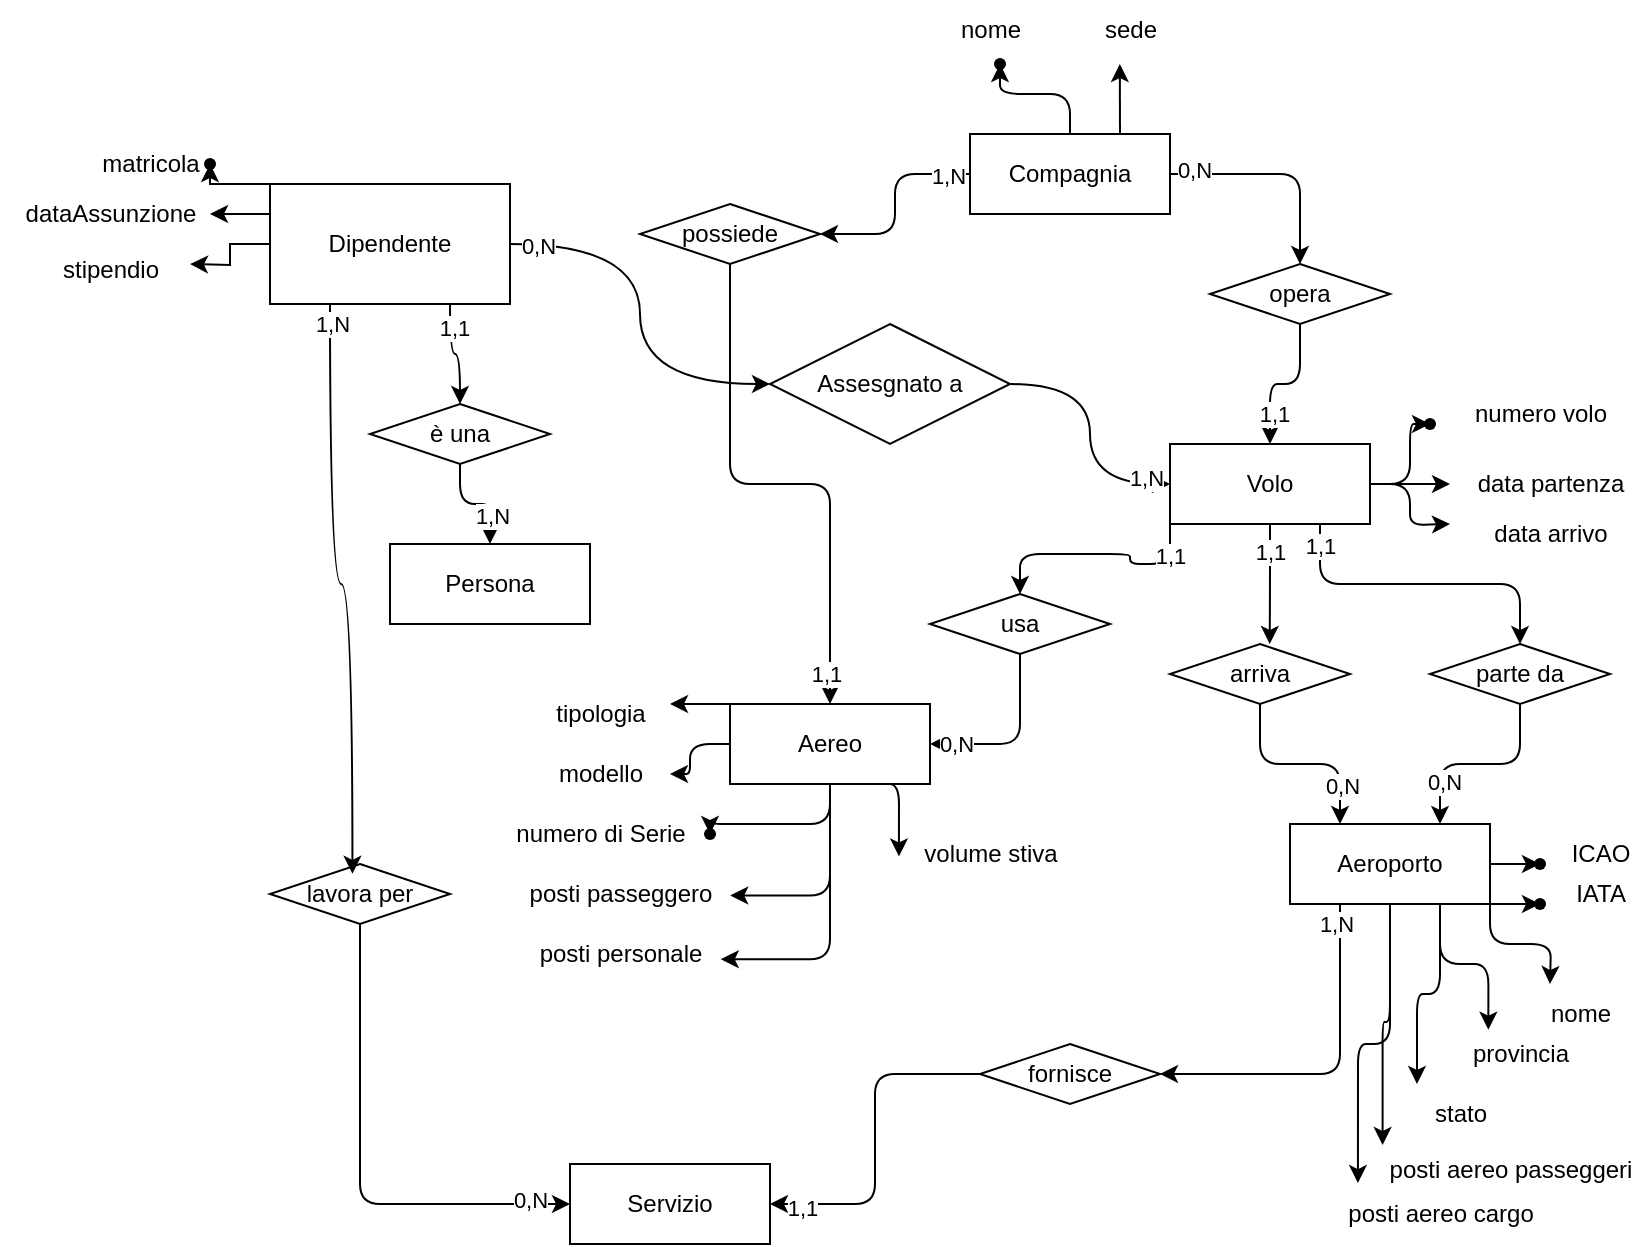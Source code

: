 <mxfile version="26.0.5">
  <diagram name="Page-1" id="iaQWgZgpfKYOMpCZVVXE">
    <mxGraphModel dx="791" dy="1135" grid="1" gridSize="10" guides="1" tooltips="1" connect="1" arrows="1" fold="1" page="1" pageScale="1" pageWidth="850" pageHeight="1100" math="0" shadow="0">
      <root>
        <mxCell id="0" />
        <mxCell id="1" parent="0" />
        <mxCell id="L_6wlZxrScbR34czPlgS-4" value="" style="edgeStyle=orthogonalEdgeStyle;rounded=0;orthogonalLoop=1;jettySize=auto;html=1;exitX=0;exitY=0;exitDx=0;exitDy=0;" edge="1" parent="1" source="L_6wlZxrScbR34czPlgS-1" target="L_6wlZxrScbR34czPlgS-3">
          <mxGeometry relative="1" as="geometry" />
        </mxCell>
        <mxCell id="L_6wlZxrScbR34czPlgS-7" style="edgeStyle=orthogonalEdgeStyle;rounded=0;orthogonalLoop=1;jettySize=auto;html=1;exitX=0;exitY=0.25;exitDx=0;exitDy=0;" edge="1" parent="1" source="L_6wlZxrScbR34czPlgS-1">
          <mxGeometry relative="1" as="geometry">
            <mxPoint x="120" y="345.238" as="targetPoint" />
          </mxGeometry>
        </mxCell>
        <mxCell id="L_6wlZxrScbR34czPlgS-9" style="edgeStyle=orthogonalEdgeStyle;rounded=0;orthogonalLoop=1;jettySize=auto;html=1;exitX=0;exitY=0.5;exitDx=0;exitDy=0;" edge="1" parent="1" source="L_6wlZxrScbR34czPlgS-1">
          <mxGeometry relative="1" as="geometry">
            <mxPoint x="110" y="370" as="targetPoint" />
          </mxGeometry>
        </mxCell>
        <mxCell id="L_6wlZxrScbR34czPlgS-12" style="edgeStyle=orthogonalEdgeStyle;rounded=0;orthogonalLoop=1;jettySize=auto;html=1;exitX=1;exitY=0.5;exitDx=0;exitDy=0;entryX=0;entryY=0.5;entryDx=0;entryDy=0;curved=1;" edge="1" parent="1" source="L_6wlZxrScbR34czPlgS-1" target="L_6wlZxrScbR34czPlgS-11">
          <mxGeometry relative="1" as="geometry" />
        </mxCell>
        <mxCell id="L_6wlZxrScbR34czPlgS-96" value="0,N" style="edgeLabel;html=1;align=center;verticalAlign=middle;resizable=0;points=[];" vertex="1" connectable="0" parent="L_6wlZxrScbR34czPlgS-12">
          <mxGeometry x="-0.866" y="-1" relative="1" as="geometry">
            <mxPoint as="offset" />
          </mxGeometry>
        </mxCell>
        <mxCell id="L_6wlZxrScbR34czPlgS-28" style="edgeStyle=orthogonalEdgeStyle;rounded=0;orthogonalLoop=1;jettySize=auto;html=1;exitX=0.75;exitY=1;exitDx=0;exitDy=0;entryX=0.5;entryY=0;entryDx=0;entryDy=0;curved=1;" edge="1" parent="1" source="L_6wlZxrScbR34czPlgS-1" target="L_6wlZxrScbR34czPlgS-27">
          <mxGeometry relative="1" as="geometry" />
        </mxCell>
        <mxCell id="L_6wlZxrScbR34czPlgS-94" value="1,1" style="edgeLabel;html=1;align=center;verticalAlign=middle;resizable=0;points=[];" vertex="1" connectable="0" parent="L_6wlZxrScbR34czPlgS-28">
          <mxGeometry x="-0.59" y="2" relative="1" as="geometry">
            <mxPoint as="offset" />
          </mxGeometry>
        </mxCell>
        <mxCell id="L_6wlZxrScbR34czPlgS-1" value="Dipendente" style="rounded=0;whiteSpace=wrap;html=1;" vertex="1" parent="1">
          <mxGeometry x="150" y="330" width="120" height="60" as="geometry" />
        </mxCell>
        <mxCell id="L_6wlZxrScbR34czPlgS-3" value="" style="shape=waypoint;sketch=0;size=6;pointerEvents=1;points=[];fillColor=default;resizable=0;rotatable=0;perimeter=centerPerimeter;snapToPoint=1;rounded=0;" vertex="1" parent="1">
          <mxGeometry x="110" y="310" width="20" height="20" as="geometry" />
        </mxCell>
        <mxCell id="L_6wlZxrScbR34czPlgS-5" value="matricola" style="text;html=1;align=center;verticalAlign=middle;resizable=0;points=[];autosize=1;strokeColor=none;fillColor=none;rounded=0;" vertex="1" parent="1">
          <mxGeometry x="55" y="305" width="70" height="30" as="geometry" />
        </mxCell>
        <mxCell id="L_6wlZxrScbR34czPlgS-8" value="dataAssunzione" style="text;html=1;align=center;verticalAlign=middle;resizable=0;points=[];autosize=1;strokeColor=none;fillColor=none;rounded=0;" vertex="1" parent="1">
          <mxGeometry x="15" y="330" width="110" height="30" as="geometry" />
        </mxCell>
        <mxCell id="L_6wlZxrScbR34czPlgS-10" value="stipendio" style="text;html=1;align=center;verticalAlign=middle;resizable=0;points=[];autosize=1;strokeColor=none;fillColor=none;rounded=0;" vertex="1" parent="1">
          <mxGeometry x="35" y="358" width="70" height="30" as="geometry" />
        </mxCell>
        <mxCell id="L_6wlZxrScbR34czPlgS-14" style="edgeStyle=orthogonalEdgeStyle;rounded=0;orthogonalLoop=1;jettySize=auto;html=1;exitX=1;exitY=0.5;exitDx=0;exitDy=0;entryX=0;entryY=0.5;entryDx=0;entryDy=0;curved=1;" edge="1" parent="1" source="L_6wlZxrScbR34czPlgS-11" target="L_6wlZxrScbR34czPlgS-13">
          <mxGeometry relative="1" as="geometry" />
        </mxCell>
        <mxCell id="L_6wlZxrScbR34czPlgS-97" value="1,N" style="edgeLabel;html=1;align=center;verticalAlign=middle;resizable=0;points=[];" vertex="1" connectable="0" parent="L_6wlZxrScbR34czPlgS-14">
          <mxGeometry x="0.807" y="3" relative="1" as="geometry">
            <mxPoint as="offset" />
          </mxGeometry>
        </mxCell>
        <mxCell id="L_6wlZxrScbR34czPlgS-11" value="Assesgnato a " style="shape=rhombus;perimeter=rhombusPerimeter;whiteSpace=wrap;html=1;align=center;rounded=0;" vertex="1" parent="1">
          <mxGeometry x="400" y="400" width="120" height="60" as="geometry" />
        </mxCell>
        <mxCell id="L_6wlZxrScbR34czPlgS-36" style="edgeStyle=orthogonalEdgeStyle;orthogonalLoop=1;jettySize=auto;html=1;exitX=0;exitY=1;exitDx=0;exitDy=0;entryX=0.5;entryY=0;entryDx=0;entryDy=0;" edge="1" parent="1" source="L_6wlZxrScbR34czPlgS-13" target="L_6wlZxrScbR34czPlgS-23">
          <mxGeometry relative="1" as="geometry" />
        </mxCell>
        <mxCell id="L_6wlZxrScbR34czPlgS-98" value="1,1" style="edgeLabel;html=1;align=center;verticalAlign=middle;resizable=0;points=[];" vertex="1" connectable="0" parent="L_6wlZxrScbR34czPlgS-36">
          <mxGeometry x="-0.731" relative="1" as="geometry">
            <mxPoint as="offset" />
          </mxGeometry>
        </mxCell>
        <mxCell id="L_6wlZxrScbR34czPlgS-41" style="edgeStyle=orthogonalEdgeStyle;orthogonalLoop=1;jettySize=auto;html=1;exitX=0.75;exitY=1;exitDx=0;exitDy=0;entryX=0.5;entryY=0;entryDx=0;entryDy=0;" edge="1" parent="1" source="L_6wlZxrScbR34czPlgS-13" target="L_6wlZxrScbR34czPlgS-21">
          <mxGeometry relative="1" as="geometry" />
        </mxCell>
        <mxCell id="L_6wlZxrScbR34czPlgS-104" value="&lt;div&gt;1,1&lt;/div&gt;" style="edgeLabel;html=1;align=center;verticalAlign=middle;resizable=0;points=[];" vertex="1" connectable="0" parent="L_6wlZxrScbR34czPlgS-41">
          <mxGeometry x="-0.87" relative="1" as="geometry">
            <mxPoint as="offset" />
          </mxGeometry>
        </mxCell>
        <mxCell id="L_6wlZxrScbR34czPlgS-53" value="" style="edgeStyle=orthogonalEdgeStyle;orthogonalLoop=1;jettySize=auto;html=1;" edge="1" parent="1" source="L_6wlZxrScbR34czPlgS-13" target="L_6wlZxrScbR34czPlgS-52">
          <mxGeometry relative="1" as="geometry" />
        </mxCell>
        <mxCell id="L_6wlZxrScbR34czPlgS-54" style="edgeStyle=orthogonalEdgeStyle;orthogonalLoop=1;jettySize=auto;html=1;exitX=1;exitY=0.5;exitDx=0;exitDy=0;" edge="1" parent="1" source="L_6wlZxrScbR34czPlgS-13">
          <mxGeometry relative="1" as="geometry">
            <mxPoint x="740" y="480" as="targetPoint" />
          </mxGeometry>
        </mxCell>
        <mxCell id="L_6wlZxrScbR34czPlgS-55" style="edgeStyle=orthogonalEdgeStyle;orthogonalLoop=1;jettySize=auto;html=1;exitX=1;exitY=0.5;exitDx=0;exitDy=0;" edge="1" parent="1" source="L_6wlZxrScbR34czPlgS-13">
          <mxGeometry relative="1" as="geometry">
            <mxPoint x="740" y="500" as="targetPoint" />
          </mxGeometry>
        </mxCell>
        <mxCell id="L_6wlZxrScbR34czPlgS-13" value="Volo" style="whiteSpace=wrap;html=1;align=center;rounded=0;" vertex="1" parent="1">
          <mxGeometry x="600" y="460" width="100" height="40" as="geometry" />
        </mxCell>
        <mxCell id="L_6wlZxrScbR34czPlgS-34" style="edgeStyle=orthogonalEdgeStyle;orthogonalLoop=1;jettySize=auto;html=1;exitX=0;exitY=0.5;exitDx=0;exitDy=0;entryX=1;entryY=0.5;entryDx=0;entryDy=0;" edge="1" parent="1" source="L_6wlZxrScbR34czPlgS-15" target="L_6wlZxrScbR34czPlgS-32">
          <mxGeometry relative="1" as="geometry" />
        </mxCell>
        <mxCell id="L_6wlZxrScbR34czPlgS-101" value="1,N" style="edgeLabel;html=1;align=center;verticalAlign=middle;resizable=0;points=[];" vertex="1" connectable="0" parent="L_6wlZxrScbR34czPlgS-34">
          <mxGeometry x="-0.793" y="1" relative="1" as="geometry">
            <mxPoint as="offset" />
          </mxGeometry>
        </mxCell>
        <mxCell id="L_6wlZxrScbR34czPlgS-42" style="edgeStyle=orthogonalEdgeStyle;orthogonalLoop=1;jettySize=auto;html=1;exitX=1;exitY=0.5;exitDx=0;exitDy=0;entryX=0.5;entryY=0;entryDx=0;entryDy=0;" edge="1" parent="1" source="L_6wlZxrScbR34czPlgS-15" target="L_6wlZxrScbR34czPlgS-25">
          <mxGeometry relative="1" as="geometry" />
        </mxCell>
        <mxCell id="L_6wlZxrScbR34czPlgS-103" value="&lt;div&gt;0,N&lt;/div&gt;" style="edgeLabel;html=1;align=center;verticalAlign=middle;resizable=0;points=[];" vertex="1" connectable="0" parent="L_6wlZxrScbR34czPlgS-42">
          <mxGeometry x="-0.792" y="2" relative="1" as="geometry">
            <mxPoint as="offset" />
          </mxGeometry>
        </mxCell>
        <mxCell id="L_6wlZxrScbR34czPlgS-48" value="" style="edgeStyle=orthogonalEdgeStyle;orthogonalLoop=1;jettySize=auto;html=1;" edge="1" parent="1" source="L_6wlZxrScbR34czPlgS-15" target="L_6wlZxrScbR34czPlgS-47">
          <mxGeometry relative="1" as="geometry" />
        </mxCell>
        <mxCell id="L_6wlZxrScbR34czPlgS-49" style="edgeStyle=orthogonalEdgeStyle;orthogonalLoop=1;jettySize=auto;html=1;exitX=0.75;exitY=0;exitDx=0;exitDy=0;" edge="1" parent="1" source="L_6wlZxrScbR34czPlgS-15">
          <mxGeometry relative="1" as="geometry">
            <mxPoint x="574.905" y="270" as="targetPoint" />
          </mxGeometry>
        </mxCell>
        <mxCell id="L_6wlZxrScbR34czPlgS-15" value="Compagnia" style="whiteSpace=wrap;html=1;align=center;rounded=0;" vertex="1" parent="1">
          <mxGeometry x="500" y="305" width="100" height="40" as="geometry" />
        </mxCell>
        <mxCell id="L_6wlZxrScbR34czPlgS-78" style="edgeStyle=orthogonalEdgeStyle;orthogonalLoop=1;jettySize=auto;html=1;exitX=0;exitY=0;exitDx=0;exitDy=0;" edge="1" parent="1" source="L_6wlZxrScbR34czPlgS-16">
          <mxGeometry relative="1" as="geometry">
            <mxPoint x="350" y="590" as="targetPoint" />
          </mxGeometry>
        </mxCell>
        <mxCell id="L_6wlZxrScbR34czPlgS-83" value="" style="edgeStyle=orthogonalEdgeStyle;orthogonalLoop=1;jettySize=auto;html=1;" edge="1" parent="1" source="L_6wlZxrScbR34czPlgS-16" target="L_6wlZxrScbR34czPlgS-82">
          <mxGeometry relative="1" as="geometry" />
        </mxCell>
        <mxCell id="L_6wlZxrScbR34czPlgS-88" value="" style="edgeStyle=orthogonalEdgeStyle;orthogonalLoop=1;jettySize=auto;html=1;" edge="1" parent="1" source="L_6wlZxrScbR34czPlgS-16" target="L_6wlZxrScbR34czPlgS-87">
          <mxGeometry relative="1" as="geometry" />
        </mxCell>
        <mxCell id="L_6wlZxrScbR34czPlgS-16" value="Aereo" style="whiteSpace=wrap;html=1;align=center;rounded=0;" vertex="1" parent="1">
          <mxGeometry x="380" y="590" width="100" height="40" as="geometry" />
        </mxCell>
        <mxCell id="L_6wlZxrScbR34czPlgS-44" style="edgeStyle=orthogonalEdgeStyle;orthogonalLoop=1;jettySize=auto;html=1;exitX=0.25;exitY=1;exitDx=0;exitDy=0;entryX=1;entryY=0.5;entryDx=0;entryDy=0;" edge="1" parent="1" source="L_6wlZxrScbR34czPlgS-17" target="L_6wlZxrScbR34czPlgS-24">
          <mxGeometry relative="1" as="geometry" />
        </mxCell>
        <mxCell id="L_6wlZxrScbR34czPlgS-108" value="1,N" style="edgeLabel;html=1;align=center;verticalAlign=middle;resizable=0;points=[];" vertex="1" connectable="0" parent="L_6wlZxrScbR34czPlgS-44">
          <mxGeometry x="-0.891" y="-2" relative="1" as="geometry">
            <mxPoint as="offset" />
          </mxGeometry>
        </mxCell>
        <mxCell id="L_6wlZxrScbR34czPlgS-60" value="" style="edgeStyle=orthogonalEdgeStyle;orthogonalLoop=1;jettySize=auto;html=1;" edge="1" parent="1" source="L_6wlZxrScbR34czPlgS-17" target="L_6wlZxrScbR34czPlgS-59">
          <mxGeometry relative="1" as="geometry" />
        </mxCell>
        <mxCell id="L_6wlZxrScbR34czPlgS-67" style="edgeStyle=orthogonalEdgeStyle;orthogonalLoop=1;jettySize=auto;html=1;exitX=1;exitY=1;exitDx=0;exitDy=0;" edge="1" parent="1" source="L_6wlZxrScbR34czPlgS-17">
          <mxGeometry relative="1" as="geometry">
            <mxPoint x="790" y="730" as="targetPoint" />
          </mxGeometry>
        </mxCell>
        <mxCell id="L_6wlZxrScbR34czPlgS-68" style="edgeStyle=orthogonalEdgeStyle;orthogonalLoop=1;jettySize=auto;html=1;exitX=0.75;exitY=1;exitDx=0;exitDy=0;entryX=0.274;entryY=0.095;entryDx=0;entryDy=0;entryPerimeter=0;" edge="1" parent="1" source="L_6wlZxrScbR34czPlgS-17" target="L_6wlZxrScbR34czPlgS-72">
          <mxGeometry relative="1" as="geometry">
            <mxPoint x="760" y="730" as="targetPoint" />
          </mxGeometry>
        </mxCell>
        <mxCell id="L_6wlZxrScbR34czPlgS-69" style="edgeStyle=orthogonalEdgeStyle;orthogonalLoop=1;jettySize=auto;html=1;exitX=0.5;exitY=1;exitDx=0;exitDy=0;entryX=0.045;entryY=0.083;entryDx=0;entryDy=0;entryPerimeter=0;" edge="1" parent="1" source="L_6wlZxrScbR34czPlgS-17" target="L_6wlZxrScbR34czPlgS-74">
          <mxGeometry relative="1" as="geometry">
            <mxPoint x="710.143" y="730" as="targetPoint" />
          </mxGeometry>
        </mxCell>
        <mxCell id="L_6wlZxrScbR34czPlgS-70" style="edgeStyle=orthogonalEdgeStyle;orthogonalLoop=1;jettySize=auto;html=1;exitX=0.75;exitY=1;exitDx=0;exitDy=0;entryX=0.07;entryY=0;entryDx=0;entryDy=0;entryPerimeter=0;" edge="1" parent="1" source="L_6wlZxrScbR34czPlgS-17" target="L_6wlZxrScbR34czPlgS-73">
          <mxGeometry relative="1" as="geometry">
            <mxPoint x="734.905" y="730" as="targetPoint" />
          </mxGeometry>
        </mxCell>
        <mxCell id="L_6wlZxrScbR34czPlgS-17" value="Aeroporto" style="whiteSpace=wrap;html=1;align=center;rounded=0;" vertex="1" parent="1">
          <mxGeometry x="660" y="650" width="100" height="40" as="geometry" />
        </mxCell>
        <mxCell id="L_6wlZxrScbR34czPlgS-18" value="Persona" style="whiteSpace=wrap;html=1;align=center;rounded=0;" vertex="1" parent="1">
          <mxGeometry x="210" y="510" width="100" height="40" as="geometry" />
        </mxCell>
        <mxCell id="L_6wlZxrScbR34czPlgS-20" value="Servizio" style="whiteSpace=wrap;html=1;align=center;rounded=0;" vertex="1" parent="1">
          <mxGeometry x="300" y="820" width="100" height="40" as="geometry" />
        </mxCell>
        <mxCell id="L_6wlZxrScbR34czPlgS-39" style="edgeStyle=orthogonalEdgeStyle;orthogonalLoop=1;jettySize=auto;html=1;exitX=0.5;exitY=1;exitDx=0;exitDy=0;entryX=0.75;entryY=0;entryDx=0;entryDy=0;" edge="1" parent="1" source="L_6wlZxrScbR34czPlgS-21" target="L_6wlZxrScbR34czPlgS-17">
          <mxGeometry relative="1" as="geometry" />
        </mxCell>
        <mxCell id="L_6wlZxrScbR34czPlgS-107" value="0,N" style="edgeLabel;html=1;align=center;verticalAlign=middle;resizable=0;points=[];" vertex="1" connectable="0" parent="L_6wlZxrScbR34czPlgS-39">
          <mxGeometry x="0.574" y="2" relative="1" as="geometry">
            <mxPoint as="offset" />
          </mxGeometry>
        </mxCell>
        <mxCell id="L_6wlZxrScbR34czPlgS-21" value="parte da" style="shape=rhombus;perimeter=rhombusPerimeter;whiteSpace=wrap;html=1;align=center;rounded=0;" vertex="1" parent="1">
          <mxGeometry x="730" y="560" width="90" height="30" as="geometry" />
        </mxCell>
        <mxCell id="L_6wlZxrScbR34czPlgS-38" style="edgeStyle=orthogonalEdgeStyle;orthogonalLoop=1;jettySize=auto;html=1;exitX=0.5;exitY=1;exitDx=0;exitDy=0;entryX=0.25;entryY=0;entryDx=0;entryDy=0;" edge="1" parent="1" source="L_6wlZxrScbR34czPlgS-22" target="L_6wlZxrScbR34czPlgS-17">
          <mxGeometry relative="1" as="geometry" />
        </mxCell>
        <mxCell id="L_6wlZxrScbR34czPlgS-106" value="0,N" style="edgeLabel;html=1;align=center;verticalAlign=middle;resizable=0;points=[];" vertex="1" connectable="0" parent="L_6wlZxrScbR34czPlgS-38">
          <mxGeometry x="0.62" y="1" relative="1" as="geometry">
            <mxPoint as="offset" />
          </mxGeometry>
        </mxCell>
        <mxCell id="L_6wlZxrScbR34czPlgS-22" value="arriva" style="shape=rhombus;perimeter=rhombusPerimeter;whiteSpace=wrap;html=1;align=center;rounded=0;" vertex="1" parent="1">
          <mxGeometry x="600" y="560" width="90" height="30" as="geometry" />
        </mxCell>
        <mxCell id="L_6wlZxrScbR34czPlgS-37" style="edgeStyle=orthogonalEdgeStyle;orthogonalLoop=1;jettySize=auto;html=1;exitX=0.5;exitY=1;exitDx=0;exitDy=0;entryX=1;entryY=0.5;entryDx=0;entryDy=0;" edge="1" parent="1" source="L_6wlZxrScbR34czPlgS-23" target="L_6wlZxrScbR34czPlgS-16">
          <mxGeometry relative="1" as="geometry" />
        </mxCell>
        <mxCell id="L_6wlZxrScbR34czPlgS-99" value="0,N" style="edgeLabel;html=1;align=center;verticalAlign=middle;resizable=0;points=[];" vertex="1" connectable="0" parent="L_6wlZxrScbR34czPlgS-37">
          <mxGeometry x="0.721" relative="1" as="geometry">
            <mxPoint as="offset" />
          </mxGeometry>
        </mxCell>
        <mxCell id="L_6wlZxrScbR34czPlgS-23" value="usa" style="shape=rhombus;perimeter=rhombusPerimeter;whiteSpace=wrap;html=1;align=center;rounded=0;" vertex="1" parent="1">
          <mxGeometry x="480" y="535" width="90" height="30" as="geometry" />
        </mxCell>
        <mxCell id="L_6wlZxrScbR34czPlgS-45" style="edgeStyle=orthogonalEdgeStyle;orthogonalLoop=1;jettySize=auto;html=1;exitX=0;exitY=0.5;exitDx=0;exitDy=0;entryX=1;entryY=0.5;entryDx=0;entryDy=0;" edge="1" parent="1" source="L_6wlZxrScbR34czPlgS-24" target="L_6wlZxrScbR34czPlgS-20">
          <mxGeometry relative="1" as="geometry" />
        </mxCell>
        <mxCell id="L_6wlZxrScbR34czPlgS-109" value="1,1" style="edgeLabel;html=1;align=center;verticalAlign=middle;resizable=0;points=[];" vertex="1" connectable="0" parent="L_6wlZxrScbR34czPlgS-45">
          <mxGeometry x="0.812" y="2" relative="1" as="geometry">
            <mxPoint as="offset" />
          </mxGeometry>
        </mxCell>
        <mxCell id="L_6wlZxrScbR34czPlgS-24" value="fornisce" style="shape=rhombus;perimeter=rhombusPerimeter;whiteSpace=wrap;html=1;align=center;rounded=0;" vertex="1" parent="1">
          <mxGeometry x="505" y="760" width="90" height="30" as="geometry" />
        </mxCell>
        <mxCell id="L_6wlZxrScbR34czPlgS-43" style="edgeStyle=orthogonalEdgeStyle;orthogonalLoop=1;jettySize=auto;html=1;exitX=0.5;exitY=1;exitDx=0;exitDy=0;entryX=0.5;entryY=0;entryDx=0;entryDy=0;" edge="1" parent="1" source="L_6wlZxrScbR34czPlgS-25" target="L_6wlZxrScbR34czPlgS-13">
          <mxGeometry relative="1" as="geometry" />
        </mxCell>
        <mxCell id="L_6wlZxrScbR34czPlgS-102" value="1,1" style="edgeLabel;html=1;align=center;verticalAlign=middle;resizable=0;points=[];" vertex="1" connectable="0" parent="L_6wlZxrScbR34czPlgS-43">
          <mxGeometry x="0.593" y="2" relative="1" as="geometry">
            <mxPoint as="offset" />
          </mxGeometry>
        </mxCell>
        <mxCell id="L_6wlZxrScbR34czPlgS-25" value="opera" style="shape=rhombus;perimeter=rhombusPerimeter;whiteSpace=wrap;html=1;align=center;rounded=0;" vertex="1" parent="1">
          <mxGeometry x="620" y="370" width="90" height="30" as="geometry" />
        </mxCell>
        <mxCell id="L_6wlZxrScbR34czPlgS-31" style="edgeStyle=orthogonalEdgeStyle;orthogonalLoop=1;jettySize=auto;html=1;exitX=0.5;exitY=1;exitDx=0;exitDy=0;entryX=0;entryY=0.5;entryDx=0;entryDy=0;" edge="1" parent="1" source="L_6wlZxrScbR34czPlgS-26" target="L_6wlZxrScbR34czPlgS-20">
          <mxGeometry relative="1" as="geometry" />
        </mxCell>
        <mxCell id="L_6wlZxrScbR34czPlgS-110" value="&lt;div&gt;0,N&lt;/div&gt;" style="edgeLabel;html=1;align=center;verticalAlign=middle;resizable=0;points=[];" vertex="1" connectable="0" parent="L_6wlZxrScbR34czPlgS-31">
          <mxGeometry x="0.832" y="2" relative="1" as="geometry">
            <mxPoint as="offset" />
          </mxGeometry>
        </mxCell>
        <mxCell id="L_6wlZxrScbR34czPlgS-26" value="lavora per" style="shape=rhombus;perimeter=rhombusPerimeter;whiteSpace=wrap;html=1;align=center;rounded=0;" vertex="1" parent="1">
          <mxGeometry x="150" y="670" width="90" height="30" as="geometry" />
        </mxCell>
        <mxCell id="L_6wlZxrScbR34czPlgS-29" style="edgeStyle=orthogonalEdgeStyle;orthogonalLoop=1;jettySize=auto;html=1;exitX=0.5;exitY=1;exitDx=0;exitDy=0;" edge="1" parent="1" source="L_6wlZxrScbR34czPlgS-27" target="L_6wlZxrScbR34czPlgS-18">
          <mxGeometry relative="1" as="geometry" />
        </mxCell>
        <mxCell id="L_6wlZxrScbR34czPlgS-95" value="1,N" style="edgeLabel;html=1;align=center;verticalAlign=middle;resizable=0;points=[];" vertex="1" connectable="0" parent="L_6wlZxrScbR34czPlgS-29">
          <mxGeometry x="0.496" y="1" relative="1" as="geometry">
            <mxPoint as="offset" />
          </mxGeometry>
        </mxCell>
        <mxCell id="L_6wlZxrScbR34czPlgS-27" value="è una" style="shape=rhombus;perimeter=rhombusPerimeter;whiteSpace=wrap;html=1;align=center;rounded=0;" vertex="1" parent="1">
          <mxGeometry x="200" y="440" width="90" height="30" as="geometry" />
        </mxCell>
        <mxCell id="L_6wlZxrScbR34czPlgS-30" style="edgeStyle=orthogonalEdgeStyle;orthogonalLoop=1;jettySize=auto;html=1;exitX=0.25;exitY=1;exitDx=0;exitDy=0;entryX=0.458;entryY=0.164;entryDx=0;entryDy=0;entryPerimeter=0;curved=1;" edge="1" parent="1" source="L_6wlZxrScbR34czPlgS-1" target="L_6wlZxrScbR34czPlgS-26">
          <mxGeometry relative="1" as="geometry" />
        </mxCell>
        <mxCell id="L_6wlZxrScbR34czPlgS-93" value="1,N" style="edgeLabel;html=1;align=center;verticalAlign=middle;resizable=0;points=[];" vertex="1" connectable="0" parent="L_6wlZxrScbR34czPlgS-30">
          <mxGeometry x="-0.935" y="1" relative="1" as="geometry">
            <mxPoint as="offset" />
          </mxGeometry>
        </mxCell>
        <mxCell id="L_6wlZxrScbR34czPlgS-35" style="edgeStyle=orthogonalEdgeStyle;orthogonalLoop=1;jettySize=auto;html=1;exitX=0.5;exitY=1;exitDx=0;exitDy=0;entryX=0.5;entryY=0;entryDx=0;entryDy=0;" edge="1" parent="1" source="L_6wlZxrScbR34czPlgS-32" target="L_6wlZxrScbR34czPlgS-16">
          <mxGeometry relative="1" as="geometry" />
        </mxCell>
        <mxCell id="L_6wlZxrScbR34czPlgS-100" value="1,1" style="edgeLabel;html=1;align=center;verticalAlign=middle;resizable=0;points=[];" vertex="1" connectable="0" parent="L_6wlZxrScbR34czPlgS-35">
          <mxGeometry x="0.889" y="-2" relative="1" as="geometry">
            <mxPoint as="offset" />
          </mxGeometry>
        </mxCell>
        <mxCell id="L_6wlZxrScbR34czPlgS-32" value="possiede" style="shape=rhombus;perimeter=rhombusPerimeter;whiteSpace=wrap;html=1;align=center;" vertex="1" parent="1">
          <mxGeometry x="335" y="340" width="90" height="30" as="geometry" />
        </mxCell>
        <mxCell id="L_6wlZxrScbR34czPlgS-40" style="edgeStyle=orthogonalEdgeStyle;orthogonalLoop=1;jettySize=auto;html=1;exitX=0.5;exitY=1;exitDx=0;exitDy=0;entryX=0.554;entryY=0;entryDx=0;entryDy=0;entryPerimeter=0;" edge="1" parent="1" source="L_6wlZxrScbR34czPlgS-13" target="L_6wlZxrScbR34czPlgS-22">
          <mxGeometry relative="1" as="geometry" />
        </mxCell>
        <mxCell id="L_6wlZxrScbR34czPlgS-105" value="1,1" style="edgeLabel;html=1;align=center;verticalAlign=middle;resizable=0;points=[];" vertex="1" connectable="0" parent="L_6wlZxrScbR34czPlgS-40">
          <mxGeometry x="-0.558" relative="1" as="geometry">
            <mxPoint as="offset" />
          </mxGeometry>
        </mxCell>
        <mxCell id="L_6wlZxrScbR34czPlgS-47" value="" style="shape=waypoint;sketch=0;size=6;pointerEvents=1;points=[];fillColor=default;resizable=0;rotatable=0;perimeter=centerPerimeter;snapToPoint=1;rounded=0;" vertex="1" parent="1">
          <mxGeometry x="505" y="260" width="20" height="20" as="geometry" />
        </mxCell>
        <mxCell id="L_6wlZxrScbR34czPlgS-50" value="nome" style="text;html=1;align=center;verticalAlign=middle;resizable=0;points=[];autosize=1;strokeColor=none;fillColor=none;" vertex="1" parent="1">
          <mxGeometry x="485" y="238" width="50" height="30" as="geometry" />
        </mxCell>
        <mxCell id="L_6wlZxrScbR34czPlgS-51" value="sede" style="text;html=1;align=center;verticalAlign=middle;resizable=0;points=[];autosize=1;strokeColor=none;fillColor=none;" vertex="1" parent="1">
          <mxGeometry x="555" y="238" width="50" height="30" as="geometry" />
        </mxCell>
        <mxCell id="L_6wlZxrScbR34czPlgS-52" value="" style="shape=waypoint;sketch=0;size=6;pointerEvents=1;points=[];fillColor=default;resizable=0;rotatable=0;perimeter=centerPerimeter;snapToPoint=1;rounded=0;" vertex="1" parent="1">
          <mxGeometry x="720" y="440" width="20" height="20" as="geometry" />
        </mxCell>
        <mxCell id="L_6wlZxrScbR34czPlgS-56" value="data partenza" style="text;html=1;align=center;verticalAlign=middle;resizable=0;points=[];autosize=1;strokeColor=none;fillColor=none;" vertex="1" parent="1">
          <mxGeometry x="740" y="465" width="100" height="30" as="geometry" />
        </mxCell>
        <mxCell id="L_6wlZxrScbR34czPlgS-57" value="data arrivo" style="text;html=1;align=center;verticalAlign=middle;resizable=0;points=[];autosize=1;strokeColor=none;fillColor=none;" vertex="1" parent="1">
          <mxGeometry x="750" y="490" width="80" height="30" as="geometry" />
        </mxCell>
        <mxCell id="L_6wlZxrScbR34czPlgS-58" value="numero volo" style="text;html=1;align=center;verticalAlign=middle;resizable=0;points=[];autosize=1;strokeColor=none;fillColor=none;" vertex="1" parent="1">
          <mxGeometry x="740" y="430" width="90" height="30" as="geometry" />
        </mxCell>
        <mxCell id="L_6wlZxrScbR34czPlgS-59" value="" style="shape=waypoint;sketch=0;size=6;pointerEvents=1;points=[];fillColor=default;resizable=0;rotatable=0;perimeter=centerPerimeter;snapToPoint=1;rounded=0;" vertex="1" parent="1">
          <mxGeometry x="775" y="660" width="20" height="20" as="geometry" />
        </mxCell>
        <mxCell id="L_6wlZxrScbR34czPlgS-63" value="ICAO" style="text;html=1;align=center;verticalAlign=middle;resizable=0;points=[];autosize=1;strokeColor=none;fillColor=none;" vertex="1" parent="1">
          <mxGeometry x="790" y="650" width="50" height="30" as="geometry" />
        </mxCell>
        <mxCell id="L_6wlZxrScbR34czPlgS-64" value="" style="edgeStyle=orthogonalEdgeStyle;orthogonalLoop=1;jettySize=auto;html=1;" edge="1" parent="1" target="L_6wlZxrScbR34czPlgS-65">
          <mxGeometry relative="1" as="geometry">
            <mxPoint x="760" y="690" as="sourcePoint" />
          </mxGeometry>
        </mxCell>
        <mxCell id="L_6wlZxrScbR34czPlgS-65" value="" style="shape=waypoint;sketch=0;size=6;pointerEvents=1;points=[];fillColor=default;resizable=0;rotatable=0;perimeter=centerPerimeter;snapToPoint=1;rounded=0;" vertex="1" parent="1">
          <mxGeometry x="775" y="680" width="20" height="20" as="geometry" />
        </mxCell>
        <mxCell id="L_6wlZxrScbR34czPlgS-66" value="IATA" style="text;html=1;align=center;verticalAlign=middle;resizable=0;points=[];autosize=1;strokeColor=none;fillColor=none;" vertex="1" parent="1">
          <mxGeometry x="790" y="670" width="50" height="30" as="geometry" />
        </mxCell>
        <mxCell id="L_6wlZxrScbR34czPlgS-71" value="nome" style="text;html=1;align=center;verticalAlign=middle;resizable=0;points=[];autosize=1;strokeColor=none;fillColor=none;" vertex="1" parent="1">
          <mxGeometry x="780" y="730" width="50" height="30" as="geometry" />
        </mxCell>
        <mxCell id="L_6wlZxrScbR34czPlgS-72" value="provincia" style="text;html=1;align=center;verticalAlign=middle;resizable=0;points=[];autosize=1;strokeColor=none;fillColor=none;" vertex="1" parent="1">
          <mxGeometry x="740" y="750" width="70" height="30" as="geometry" />
        </mxCell>
        <mxCell id="L_6wlZxrScbR34czPlgS-73" value="stato" style="text;html=1;align=center;verticalAlign=middle;resizable=0;points=[];autosize=1;strokeColor=none;fillColor=none;" vertex="1" parent="1">
          <mxGeometry x="720" y="780" width="50" height="30" as="geometry" />
        </mxCell>
        <mxCell id="L_6wlZxrScbR34czPlgS-74" value="posti aereo passeggeri" style="text;html=1;align=center;verticalAlign=middle;resizable=0;points=[];autosize=1;strokeColor=none;fillColor=none;" vertex="1" parent="1">
          <mxGeometry x="700" y="808" width="140" height="30" as="geometry" />
        </mxCell>
        <mxCell id="L_6wlZxrScbR34czPlgS-75" value="posti aereo cargo" style="text;html=1;align=center;verticalAlign=middle;resizable=0;points=[];autosize=1;strokeColor=none;fillColor=none;" vertex="1" parent="1">
          <mxGeometry x="675" y="830" width="120" height="30" as="geometry" />
        </mxCell>
        <mxCell id="L_6wlZxrScbR34czPlgS-77" style="edgeStyle=orthogonalEdgeStyle;orthogonalLoop=1;jettySize=auto;html=1;exitX=0.5;exitY=1;exitDx=0;exitDy=0;entryX=0.158;entryY=-0.016;entryDx=0;entryDy=0;entryPerimeter=0;" edge="1" parent="1" source="L_6wlZxrScbR34czPlgS-17" target="L_6wlZxrScbR34czPlgS-75">
          <mxGeometry relative="1" as="geometry" />
        </mxCell>
        <mxCell id="L_6wlZxrScbR34czPlgS-79" value="tipologia" style="text;html=1;align=center;verticalAlign=middle;resizable=0;points=[];autosize=1;strokeColor=none;fillColor=none;" vertex="1" parent="1">
          <mxGeometry x="280" y="580" width="70" height="30" as="geometry" />
        </mxCell>
        <mxCell id="L_6wlZxrScbR34czPlgS-82" value="modello" style="text;html=1;align=center;verticalAlign=middle;resizable=0;points=[];autosize=1;strokeColor=none;fillColor=none;" vertex="1" parent="1">
          <mxGeometry x="280" y="610" width="70" height="30" as="geometry" />
        </mxCell>
        <mxCell id="L_6wlZxrScbR34czPlgS-84" value="numero di Serie" style="text;html=1;align=center;verticalAlign=middle;resizable=0;points=[];autosize=1;strokeColor=none;fillColor=none;" vertex="1" parent="1">
          <mxGeometry x="260" y="640" width="110" height="30" as="geometry" />
        </mxCell>
        <mxCell id="L_6wlZxrScbR34czPlgS-85" value="posti passeggero" style="text;html=1;align=center;verticalAlign=middle;resizable=0;points=[];autosize=1;strokeColor=none;fillColor=none;" vertex="1" parent="1">
          <mxGeometry x="270" y="670" width="110" height="30" as="geometry" />
        </mxCell>
        <mxCell id="L_6wlZxrScbR34czPlgS-86" value="posti personale" style="text;html=1;align=center;verticalAlign=middle;resizable=0;points=[];autosize=1;strokeColor=none;fillColor=none;" vertex="1" parent="1">
          <mxGeometry x="275" y="700" width="100" height="30" as="geometry" />
        </mxCell>
        <mxCell id="L_6wlZxrScbR34czPlgS-87" value="" style="shape=waypoint;sketch=0;size=6;pointerEvents=1;points=[];fillColor=default;resizable=0;rotatable=0;perimeter=centerPerimeter;snapToPoint=1;rounded=0;" vertex="1" parent="1">
          <mxGeometry x="360" y="645" width="20" height="20" as="geometry" />
        </mxCell>
        <mxCell id="L_6wlZxrScbR34czPlgS-89" style="edgeStyle=orthogonalEdgeStyle;orthogonalLoop=1;jettySize=auto;html=1;exitX=0.5;exitY=1;exitDx=0;exitDy=0;entryX=1.001;entryY=0.524;entryDx=0;entryDy=0;entryPerimeter=0;" edge="1" parent="1" source="L_6wlZxrScbR34czPlgS-16" target="L_6wlZxrScbR34czPlgS-85">
          <mxGeometry relative="1" as="geometry" />
        </mxCell>
        <mxCell id="L_6wlZxrScbR34czPlgS-90" style="edgeStyle=orthogonalEdgeStyle;orthogonalLoop=1;jettySize=auto;html=1;exitX=0.5;exitY=1;exitDx=0;exitDy=0;entryX=1.004;entryY=0.587;entryDx=0;entryDy=0;entryPerimeter=0;" edge="1" parent="1" source="L_6wlZxrScbR34czPlgS-16" target="L_6wlZxrScbR34czPlgS-86">
          <mxGeometry relative="1" as="geometry" />
        </mxCell>
        <mxCell id="L_6wlZxrScbR34czPlgS-91" value="volume stiva" style="text;html=1;align=center;verticalAlign=middle;resizable=0;points=[];autosize=1;strokeColor=none;fillColor=none;" vertex="1" parent="1">
          <mxGeometry x="465" y="650" width="90" height="30" as="geometry" />
        </mxCell>
        <mxCell id="L_6wlZxrScbR34czPlgS-92" style="edgeStyle=orthogonalEdgeStyle;orthogonalLoop=1;jettySize=auto;html=1;exitX=0.75;exitY=1;exitDx=0;exitDy=0;entryX=-0.006;entryY=0.54;entryDx=0;entryDy=0;entryPerimeter=0;" edge="1" parent="1" source="L_6wlZxrScbR34czPlgS-16" target="L_6wlZxrScbR34czPlgS-91">
          <mxGeometry relative="1" as="geometry" />
        </mxCell>
      </root>
    </mxGraphModel>
  </diagram>
</mxfile>
